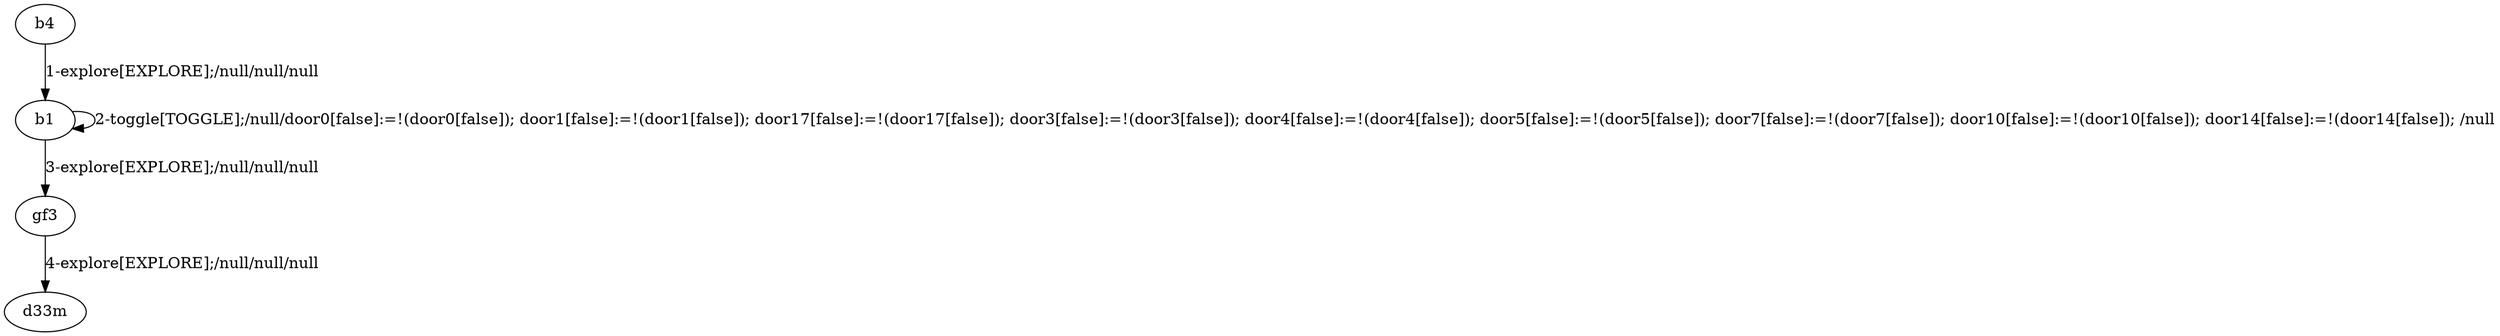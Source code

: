 # Total number of goals covered by this test: 4
# gf3 --> d33m
# b1 --> b1
# b4 --> b1
# b1 --> gf3

digraph g {
"b4" -> "b1" [label = "1-explore[EXPLORE];/null/null/null"];
"b1" -> "b1" [label = "2-toggle[TOGGLE];/null/door0[false]:=!(door0[false]); door1[false]:=!(door1[false]); door17[false]:=!(door17[false]); door3[false]:=!(door3[false]); door4[false]:=!(door4[false]); door5[false]:=!(door5[false]); door7[false]:=!(door7[false]); door10[false]:=!(door10[false]); door14[false]:=!(door14[false]); /null"];
"b1" -> "gf3" [label = "3-explore[EXPLORE];/null/null/null"];
"gf3" -> "d33m" [label = "4-explore[EXPLORE];/null/null/null"];
}